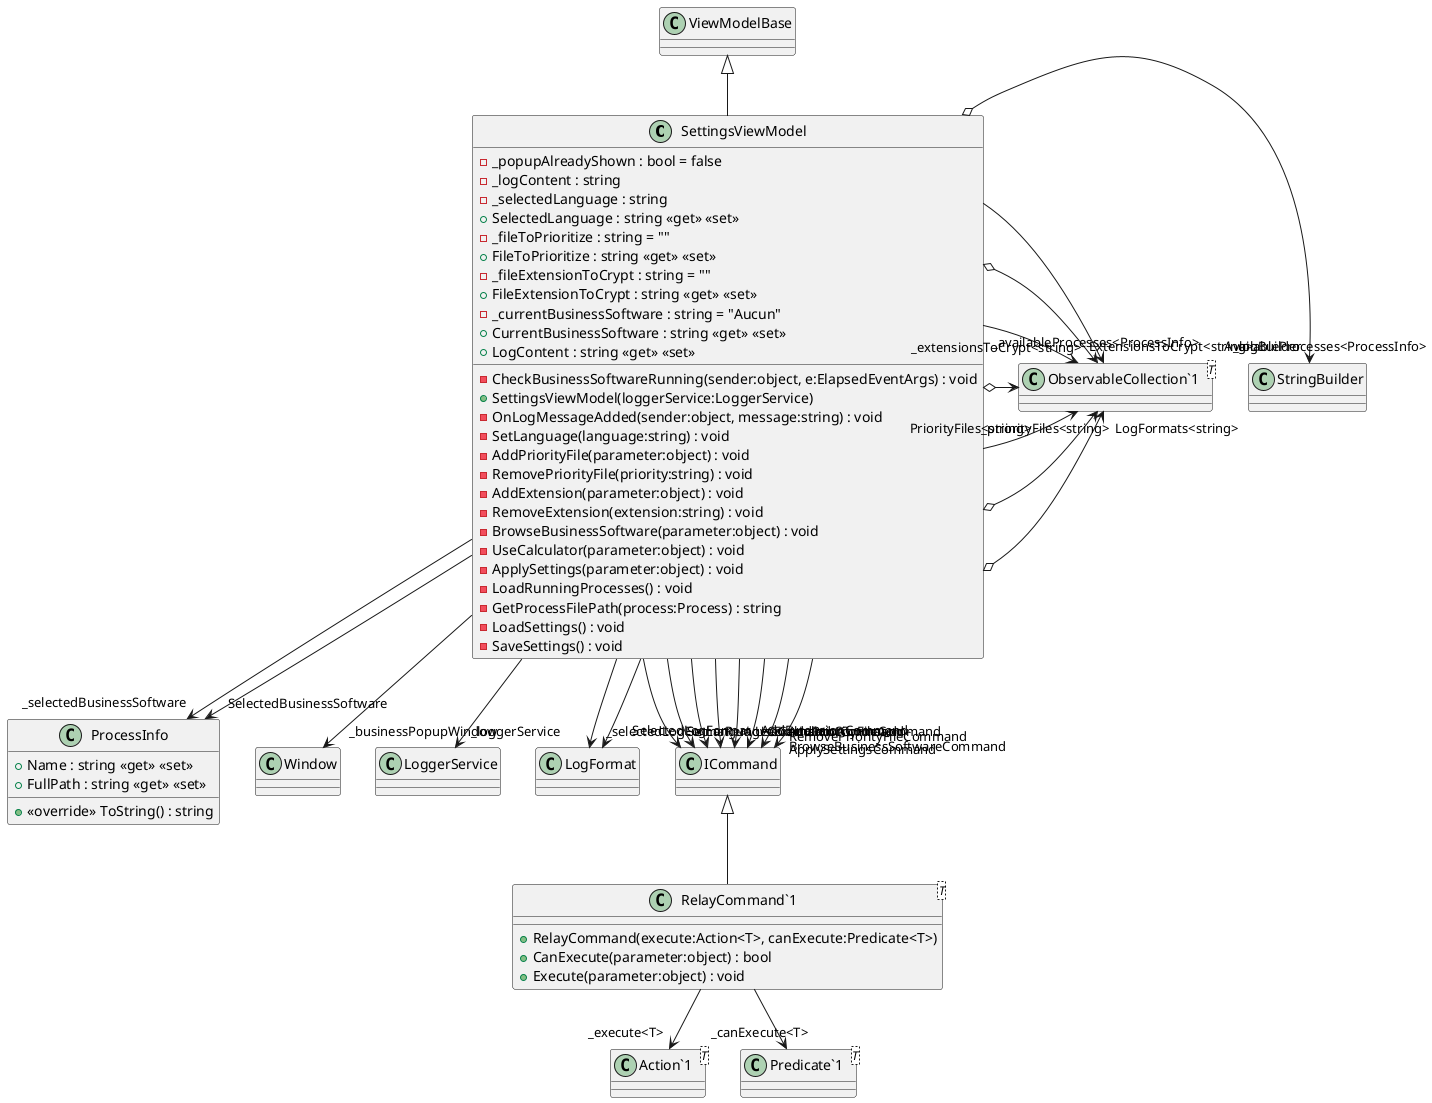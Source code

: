 @startuml
class SettingsViewModel {
    - _popupAlreadyShown : bool = false
    - _logContent : string
    - _selectedLanguage : string
    + SelectedLanguage : string <<get>> <<set>>
    - CheckBusinessSoftwareRunning(sender:object, e:ElapsedEventArgs) : void
    - _fileToPrioritize : string = ""
    + FileToPrioritize : string <<get>> <<set>>
    - _fileExtensionToCrypt : string = ""
    + FileExtensionToCrypt : string <<get>> <<set>>
    - _currentBusinessSoftware : string = "Aucun"
    + CurrentBusinessSoftware : string <<get>> <<set>>
    + SettingsViewModel(loggerService:LoggerService)
    - OnLogMessageAdded(sender:object, message:string) : void
    + LogContent : string <<get>> <<set>>
    - SetLanguage(language:string) : void
    - AddPriorityFile(parameter:object) : void
    - RemovePriorityFile(priority:string) : void
    - AddExtension(parameter:object) : void
    - RemoveExtension(extension:string) : void
    - BrowseBusinessSoftware(parameter:object) : void
    - UseCalculator(parameter:object) : void
    - ApplySettings(parameter:object) : void
    - LoadRunningProcesses() : void
    - GetProcessFilePath(process:Process) : string
    - LoadSettings() : void
    - SaveSettings() : void
}
class ProcessInfo {
    + Name : string <<get>> <<set>>
    + FullPath : string <<get>> <<set>>
    + <<override>> ToString() : string
}
class "RelayCommand`1"<T> {
    + RelayCommand(execute:Action<T>, canExecute:Predicate<T>)
    + CanExecute(parameter:object) : bool
    + Execute(parameter:object) : void
}
class "ObservableCollection`1"<T> {
}
class "Action`1"<T> {
}
class "Predicate`1"<T> {
}
ViewModelBase <|-- SettingsViewModel
SettingsViewModel --> "_businessPopupWindow" Window
SettingsViewModel --> "_loggerService" LoggerService
SettingsViewModel o-> "_logBuilder" StringBuilder
SettingsViewModel o-> "LogFormats<string>" "ObservableCollection`1"
SettingsViewModel --> "_selectedLogFormat" LogFormat
SettingsViewModel --> "SelectedLogFormat" LogFormat
SettingsViewModel o-> "_priorityFiles<string>" "ObservableCollection`1"
SettingsViewModel --> "PriorityFiles<string>" "ObservableCollection`1"
SettingsViewModel o-> "_extensionsToCrypt<string>" "ObservableCollection`1"
SettingsViewModel --> "ExtensionsToCrypt<string>" "ObservableCollection`1"
SettingsViewModel o-> "_availableProcesses<ProcessInfo>" "ObservableCollection`1"
SettingsViewModel --> "AvailableProcesses<ProcessInfo>" "ObservableCollection`1"
SettingsViewModel --> "_selectedBusinessSoftware" ProcessInfo
SettingsViewModel --> "SelectedBusinessSoftware" ProcessInfo
SettingsViewModel --> "SetLanguageCommand" ICommand
SettingsViewModel --> "AddExtensionCommand" ICommand
SettingsViewModel --> "RemoveExtensionCommand" ICommand
SettingsViewModel --> "BrowseBusinessSoftwareCommand" ICommand
SettingsViewModel --> "UseCalculatorCommand" ICommand
SettingsViewModel --> "ApplySettingsCommand" ICommand
SettingsViewModel --> "AddPriorityFileCommand" ICommand
SettingsViewModel --> "RemovePriorityFileCommand" ICommand
ICommand <|-- "RelayCommand`1"
"RelayCommand`1" --> "_execute<T>" "Action`1"
"RelayCommand`1" --> "_canExecute<T>" "Predicate`1"
@enduml
